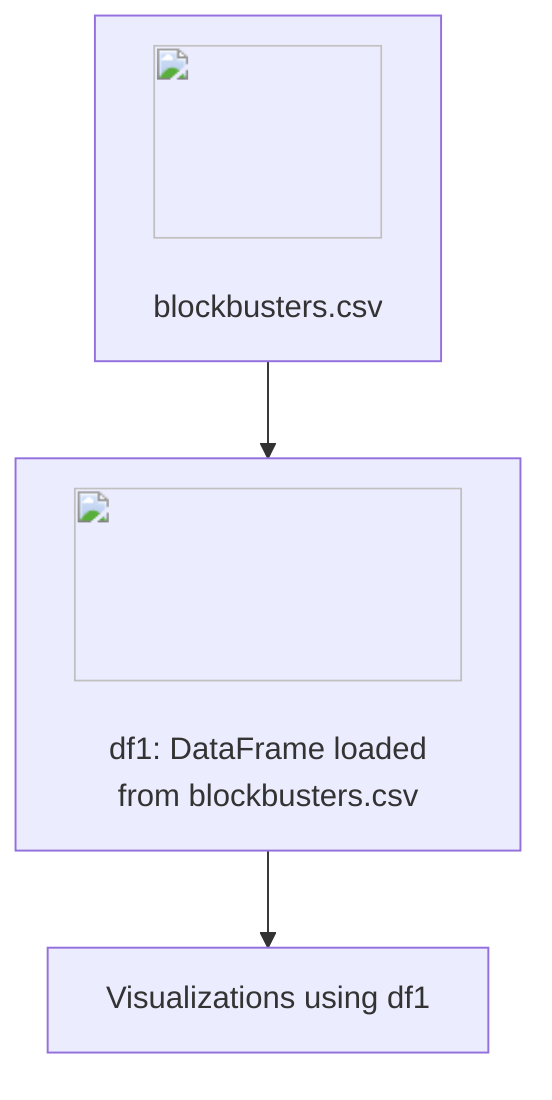 %% The following code shows the data flow and process for the Jupyter Notebook.
flowchart TD
    %% Node representing the CSV data source
    A["<img src='icons/file.svg' width=100 height=100/> <br/> blockbusters.csv"]
    %% Node representing reading the CSV into a DataFrame
    B["<img src='icons/table.svg' width=100 height=100/> <br/> df1: DataFrame loaded from blockbusters.csv"]
    %% Edge showing reading of CSV to DataFrame
    A --> B
    %% Node representing usage of df1 in plotting
    C["Visualizations using df1"]
    %% Edge showing usage of df1 in plotting
    B --> C